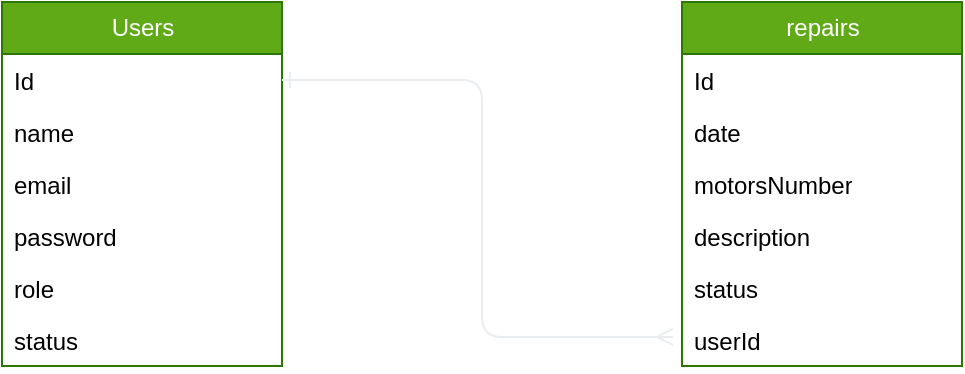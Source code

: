 <mxfile>
    <diagram id="-fUvpnVf3a10A8Eq7HRL" name="Página-1">
        <mxGraphModel dx="693" dy="309" grid="1" gridSize="10" guides="1" tooltips="1" connect="1" arrows="1" fold="1" page="1" pageScale="1" pageWidth="827" pageHeight="1169" math="0" shadow="0">
            <root>
                <mxCell id="0"/>
                <mxCell id="1" parent="0"/>
                <mxCell id="75" value="Users" style="swimlane;fontStyle=0;childLayout=stackLayout;horizontal=1;startSize=26;fillColor=#60a917;horizontalStack=0;resizeParent=1;resizeParentMax=0;resizeLast=0;collapsible=1;marginBottom=0;html=1;fontColor=#ffffff;strokeColor=#2D7600;" vertex="1" parent="1">
                    <mxGeometry x="80" y="200" width="140" height="182" as="geometry"/>
                </mxCell>
                <mxCell id="76" value="Id" style="text;strokeColor=none;fillColor=none;align=left;verticalAlign=top;spacingLeft=4;spacingRight=4;overflow=hidden;rotatable=0;points=[[0,0.5],[1,0.5]];portConstraint=eastwest;whiteSpace=wrap;html=1;" vertex="1" parent="75">
                    <mxGeometry y="26" width="140" height="26" as="geometry"/>
                </mxCell>
                <mxCell id="77" value="name" style="text;strokeColor=none;fillColor=none;align=left;verticalAlign=top;spacingLeft=4;spacingRight=4;overflow=hidden;rotatable=0;points=[[0,0.5],[1,0.5]];portConstraint=eastwest;whiteSpace=wrap;html=1;" vertex="1" parent="75">
                    <mxGeometry y="52" width="140" height="26" as="geometry"/>
                </mxCell>
                <mxCell id="78" value="email" style="text;strokeColor=none;fillColor=none;align=left;verticalAlign=top;spacingLeft=4;spacingRight=4;overflow=hidden;rotatable=0;points=[[0,0.5],[1,0.5]];portConstraint=eastwest;whiteSpace=wrap;html=1;" vertex="1" parent="75">
                    <mxGeometry y="78" width="140" height="26" as="geometry"/>
                </mxCell>
                <mxCell id="79" value="password" style="text;strokeColor=none;fillColor=none;align=left;verticalAlign=top;spacingLeft=4;spacingRight=4;overflow=hidden;rotatable=0;points=[[0,0.5],[1,0.5]];portConstraint=eastwest;whiteSpace=wrap;html=1;" vertex="1" parent="75">
                    <mxGeometry y="104" width="140" height="26" as="geometry"/>
                </mxCell>
                <mxCell id="80" value="role" style="text;strokeColor=none;fillColor=none;align=left;verticalAlign=top;spacingLeft=4;spacingRight=4;overflow=hidden;rotatable=0;points=[[0,0.5],[1,0.5]];portConstraint=eastwest;whiteSpace=wrap;html=1;" vertex="1" parent="75">
                    <mxGeometry y="130" width="140" height="26" as="geometry"/>
                </mxCell>
                <mxCell id="81" value="status" style="text;strokeColor=none;fillColor=none;align=left;verticalAlign=top;spacingLeft=4;spacingRight=4;overflow=hidden;rotatable=0;points=[[0,0.5],[1,0.5]];portConstraint=eastwest;whiteSpace=wrap;html=1;" vertex="1" parent="75">
                    <mxGeometry y="156" width="140" height="26" as="geometry"/>
                </mxCell>
                <mxCell id="89" value="repairs" style="swimlane;fontStyle=0;childLayout=stackLayout;horizontal=1;startSize=26;fillColor=#60a917;horizontalStack=0;resizeParent=1;resizeParentMax=0;resizeLast=0;collapsible=1;marginBottom=0;html=1;fontColor=#ffffff;strokeColor=#2D7600;" vertex="1" parent="1">
                    <mxGeometry x="420" y="200" width="140" height="182" as="geometry"/>
                </mxCell>
                <mxCell id="90" value="Id" style="text;strokeColor=none;fillColor=none;align=left;verticalAlign=top;spacingLeft=4;spacingRight=4;overflow=hidden;rotatable=0;points=[[0,0.5],[1,0.5]];portConstraint=eastwest;whiteSpace=wrap;html=1;" vertex="1" parent="89">
                    <mxGeometry y="26" width="140" height="26" as="geometry"/>
                </mxCell>
                <mxCell id="91" value="date" style="text;strokeColor=none;fillColor=none;align=left;verticalAlign=top;spacingLeft=4;spacingRight=4;overflow=hidden;rotatable=0;points=[[0,0.5],[1,0.5]];portConstraint=eastwest;whiteSpace=wrap;html=1;" vertex="1" parent="89">
                    <mxGeometry y="52" width="140" height="26" as="geometry"/>
                </mxCell>
                <mxCell id="92" value="motorsNumber" style="text;strokeColor=none;fillColor=none;align=left;verticalAlign=top;spacingLeft=4;spacingRight=4;overflow=hidden;rotatable=0;points=[[0,0.5],[1,0.5]];portConstraint=eastwest;whiteSpace=wrap;html=1;" vertex="1" parent="89">
                    <mxGeometry y="78" width="140" height="26" as="geometry"/>
                </mxCell>
                <mxCell id="93" value="description" style="text;strokeColor=none;fillColor=none;align=left;verticalAlign=top;spacingLeft=4;spacingRight=4;overflow=hidden;rotatable=0;points=[[0,0.5],[1,0.5]];portConstraint=eastwest;whiteSpace=wrap;html=1;" vertex="1" parent="89">
                    <mxGeometry y="104" width="140" height="26" as="geometry"/>
                </mxCell>
                <mxCell id="94" value="status" style="text;strokeColor=none;fillColor=none;align=left;verticalAlign=top;spacingLeft=4;spacingRight=4;overflow=hidden;rotatable=0;points=[[0,0.5],[1,0.5]];portConstraint=eastwest;whiteSpace=wrap;html=1;" vertex="1" parent="89">
                    <mxGeometry y="130" width="140" height="26" as="geometry"/>
                </mxCell>
                <mxCell id="95" value="userId" style="text;strokeColor=none;fillColor=none;align=left;verticalAlign=top;spacingLeft=4;spacingRight=4;overflow=hidden;rotatable=0;points=[[0,0.5],[1,0.5]];portConstraint=eastwest;whiteSpace=wrap;html=1;" vertex="1" parent="89">
                    <mxGeometry y="156" width="140" height="26" as="geometry"/>
                </mxCell>
                <mxCell id="96" style="edgeStyle=orthogonalEdgeStyle;html=1;exitX=1;exitY=0.5;exitDx=0;exitDy=0;entryX=-0.033;entryY=0.442;entryDx=0;entryDy=0;entryPerimeter=0;startArrow=ERone;startFill=0;endArrow=ERmany;endFill=0;fillColor=#eeeeee;strokeColor=#eaedf0;" edge="1" parent="1" source="76" target="95">
                    <mxGeometry relative="1" as="geometry"/>
                </mxCell>
            </root>
        </mxGraphModel>
    </diagram>
</mxfile>